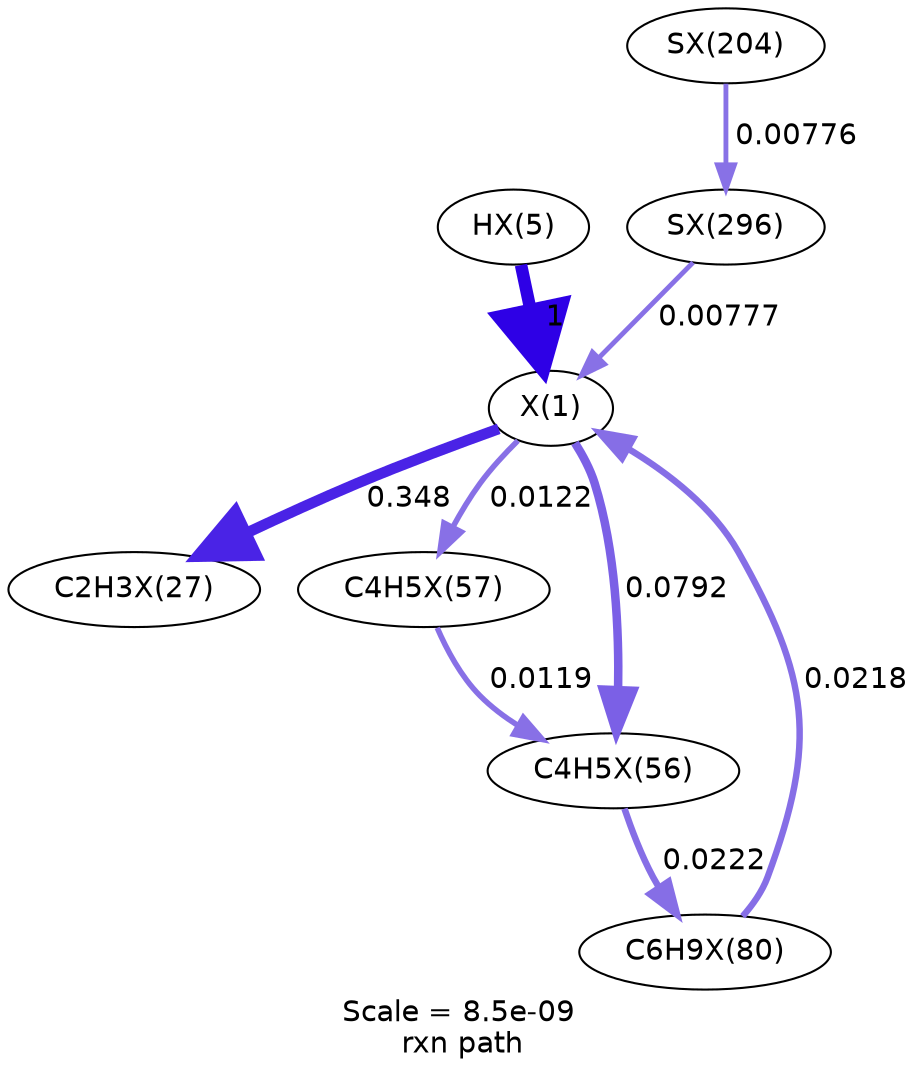 digraph reaction_paths {
center=1;
s47 -> s46[fontname="Helvetica", style="setlinewidth(6)", arrowsize=3, color="0.7, 1.5, 0.9"
, label=" 1"];
s46 -> s48[fontname="Helvetica", style="setlinewidth(5.2)", arrowsize=2.6, color="0.7, 0.848, 0.9"
, label=" 0.348"];
s46 -> s60[fontname="Helvetica", style="setlinewidth(2.67)", arrowsize=1.34, color="0.7, 0.512, 0.9"
, label=" 0.0122"];
s46 -> s59[fontname="Helvetica", style="setlinewidth(4.09)", arrowsize=2.04, color="0.7, 0.579, 0.9"
, label=" 0.0792"];
s65 -> s46[fontname="Helvetica", style="setlinewidth(3.11)", arrowsize=1.56, color="0.7, 0.522, 0.9"
, label=" 0.0218"];
s88 -> s46[fontname="Helvetica", style="setlinewidth(2.33)", arrowsize=1.17, color="0.7, 0.508, 0.9"
, label=" 0.00777"];
s60 -> s59[fontname="Helvetica", style="setlinewidth(2.66)", arrowsize=1.33, color="0.7, 0.512, 0.9"
, label=" 0.0119"];
s59 -> s65[fontname="Helvetica", style="setlinewidth(3.13)", arrowsize=1.56, color="0.7, 0.522, 0.9"
, label=" 0.0222"];
s78 -> s88[fontname="Helvetica", style="setlinewidth(2.33)", arrowsize=1.17, color="0.7, 0.508, 0.9"
, label=" 0.00776"];
s46 [ fontname="Helvetica", label="X(1)"];
s47 [ fontname="Helvetica", label="HX(5)"];
s48 [ fontname="Helvetica", label="C2H3X(27)"];
s59 [ fontname="Helvetica", label="C4H5X(56)"];
s60 [ fontname="Helvetica", label="C4H5X(57)"];
s65 [ fontname="Helvetica", label="C6H9X(80)"];
s78 [ fontname="Helvetica", label="SX(204)"];
s88 [ fontname="Helvetica", label="SX(296)"];
 label = "Scale = 8.5e-09\l rxn path";
 fontname = "Helvetica";
}
